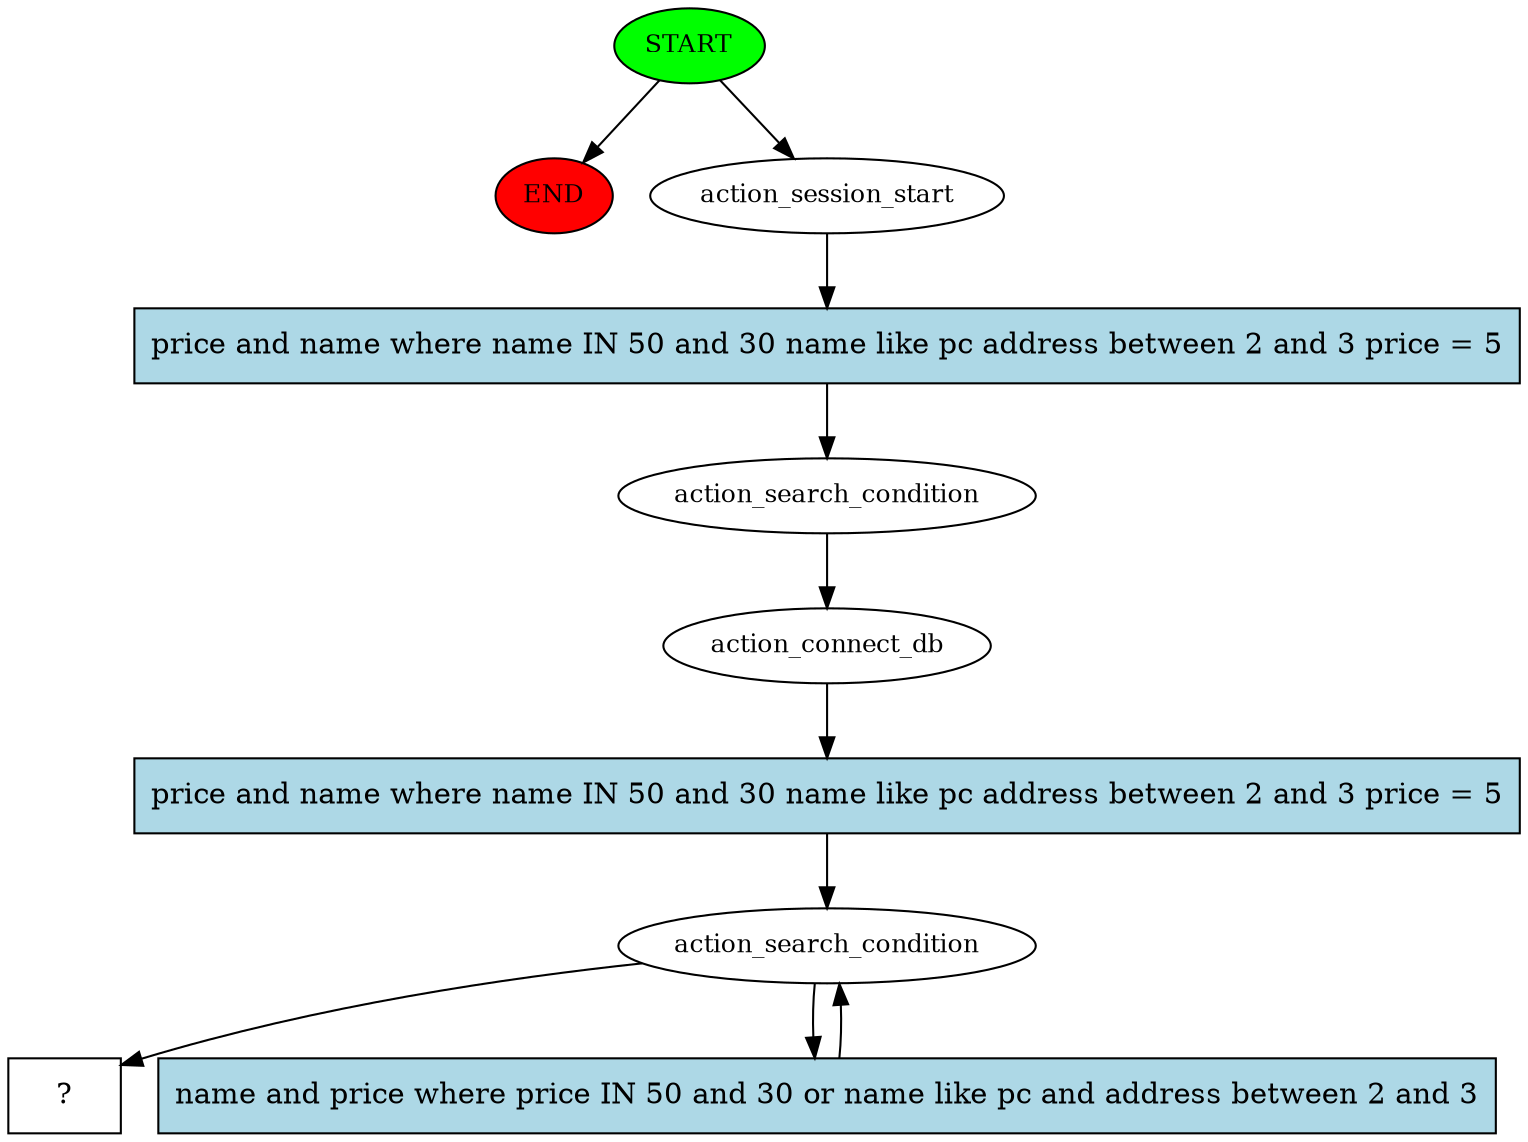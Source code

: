digraph  {
0 [class="start active", fillcolor=green, fontsize=12, label=START, style=filled];
"-1" [class=end, fillcolor=red, fontsize=12, label=END, style=filled];
1 [class=active, fontsize=12, label=action_session_start];
2 [class=active, fontsize=12, label=action_search_condition];
3 [class=active, fontsize=12, label=action_connect_db];
4 [class=active, fontsize=12, label=action_search_condition];
6 [class="intent dashed active", label="  ?  ", shape=rect];
7 [class="intent active", fillcolor=lightblue, label="price and name where name IN 50 and 30 name like pc address between 2 and 3 price = 5", shape=rect, style=filled];
8 [class="intent active", fillcolor=lightblue, label="price and name where name IN 50 and 30 name like pc address between 2 and 3 price = 5", shape=rect, style=filled];
9 [class="intent active", fillcolor=lightblue, label="name and price where price IN 50 and 30 or name like pc and address between 2 and 3", shape=rect, style=filled];
0 -> "-1"  [class="", key=NONE, label=""];
0 -> 1  [class=active, key=NONE, label=""];
1 -> 7  [class=active, key=0];
2 -> 3  [class=active, key=NONE, label=""];
3 -> 8  [class=active, key=0];
4 -> 6  [class=active, key=NONE, label=""];
4 -> 9  [class=active, key=0];
7 -> 2  [class=active, key=0];
8 -> 4  [class=active, key=0];
9 -> 4  [class=active, key=0];
}
